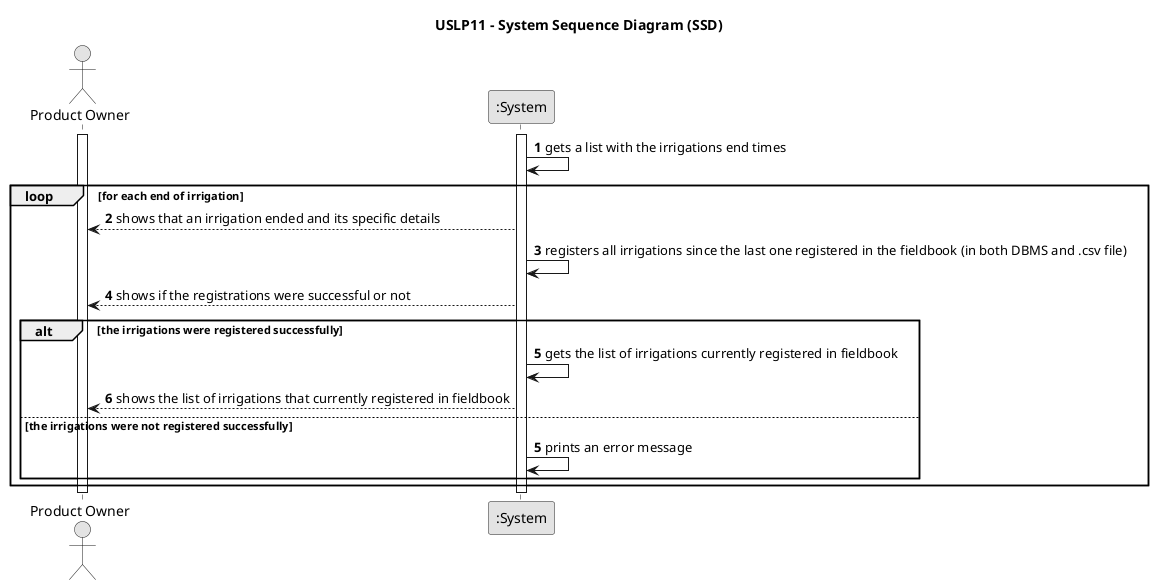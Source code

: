@startuml
skinparam monochrome true
skinparam packageStyle rectangle
skinparam shadowing false

title USLP11 - System Sequence Diagram (SSD)

autonumber

actor "Product Owner" as ProductOwner
participant ":System" as System

activate ProductOwner

    activate System

        System -> System : gets a list with the irrigations end times
        loop for each end of irrigation

            System --> ProductOwner : shows that an irrigation ended and its specific details

            System -> System : registers all irrigations since the last one registered in the fieldbook (in both DBMS and .csv file)

            System --> ProductOwner : shows if the registrations were successful or not

            alt the irrigations were registered successfully

                System -> System : gets the list of irrigations currently registered in fieldbook

                System --> ProductOwner : shows the list of irrigations that currently registered in fieldbook

            else the irrigations were not registered successfully

                autonumber 5

                System -> System : prints an error message

            end
        end
    deactivate System

deactivate ProductOwner

@enduml